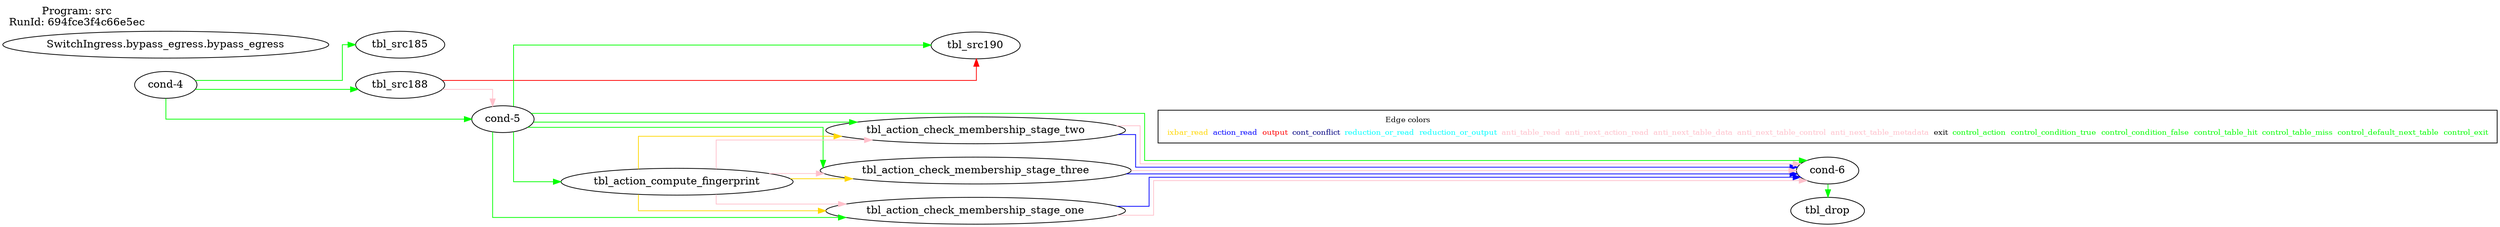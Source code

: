 digraph table_deps {
  splines=ortho; rankdir=LR;
  label="Program: src
RunId: 694fce3f4c66e5ec
";
  labelloc=t; labeljust=l;
  { "cond-4"; "tbl_src185"; "tbl_src188"; "cond-5"; "tbl_action_compute_fingerprint"; "SwitchIngress.bypass_egress.bypass_egress"; }
  { rank = same; "tbl_src190"; "tbl_action_check_membership_stage_one"; "tbl_action_check_membership_stage_two"; "tbl_action_check_membership_stage_three"; }
  { rank = same; "cond-6"; "tbl_drop"; }
   "cond-4" -> "tbl_src185" [ label= "",color=green ];
   "cond-4" -> "tbl_src188" [ label= "",color=green ];
   "cond-4" -> "cond-5" [ label= "",color=green ];
   "cond-5" -> "tbl_src190" [ label= "",color=green ];
   "cond-5" -> "tbl_action_compute_fingerprint" [ label= "",color=green ];
   "cond-5" -> "tbl_action_check_membership_stage_one" [ label= "",color=green ];
   "cond-5" -> "tbl_action_check_membership_stage_two" [ label= "",color=green ];
   "cond-5" -> "tbl_action_check_membership_stage_three" [ label= "",color=green ];
   "cond-5" -> "cond-6" [ label= "",color=green ];
   "cond-6" -> "tbl_drop" [ label= "",color=green ];
   "tbl_src188" -> "tbl_src190" [ label= "",color=red ];
   "tbl_action_compute_fingerprint" -> "tbl_action_check_membership_stage_one" [ label= "",color=gold ];
   "tbl_action_compute_fingerprint" -> "tbl_action_check_membership_stage_two" [ label= "",color=gold ];
   "tbl_action_compute_fingerprint" -> "tbl_action_check_membership_stage_three" [ label= "",color=gold ];
   "tbl_action_check_membership_stage_one" -> "cond-6" [ label= "",color=blue ];
   "tbl_action_check_membership_stage_two" -> "cond-6" [ label= "",color=blue ];
   "tbl_action_check_membership_stage_three" -> "cond-6" [ label= "",color=blue ];
   "tbl_action_check_membership_stage_one" -> "cond-6" [ label= "",color=pink ];
   "tbl_action_check_membership_stage_two" -> "cond-6" [ label= "",color=pink ];
   "tbl_action_check_membership_stage_three" -> "cond-6" [ label= "",color=pink ];
   "tbl_src188" -> "cond-5" [ label= "",color=pink ];
   "tbl_action_compute_fingerprint" -> "tbl_action_check_membership_stage_one" [ label= "",color=pink ];
   "tbl_action_compute_fingerprint" -> "tbl_action_check_membership_stage_two" [ label= "",color=pink ];
   "tbl_action_compute_fingerprint" -> "tbl_action_check_membership_stage_three" [ label= "",color=pink ];
  { rank=max;
    subgraph cluster_legend { node [ shape=record; fontsize=10];
      empty [label=<<table border="0" cellborder="0"><tr><td colspan="8">Edge colors</td></tr><tr><td><font color="gold">ixbar_read</font></td><td><font color="blue">action_read</font></td><td><font color="red">output</font></td><td><font color="navy">cont_conflict</font></td><td><font color="cyan">reduction_or_read</font></td><td><font color="cyan">reduction_or_output</font></td><td><font color="pink">anti_table_read</font></td><td><font color="pink">anti_next_action_read</font></td><td><font color="pink">anti_next_table_data</font></td><td><font color="pink">anti_next_table_control</font></td><td><font color="pink">anti_next_table_metadata</font></td><td><font color="black">exit</font></td><td><font color="green">control_action</font></td><td><font color="green">control_condition_true</font></td><td><font color="green">control_condition_false</font></td><td><font color="green">control_table_hit</font></td><td><font color="green">control_table_miss</font></td><td><font color="green">control_default_next_table</font></td><td><font color="green">control_exit</font></td></tr></table>>;]
    }
  }
}
